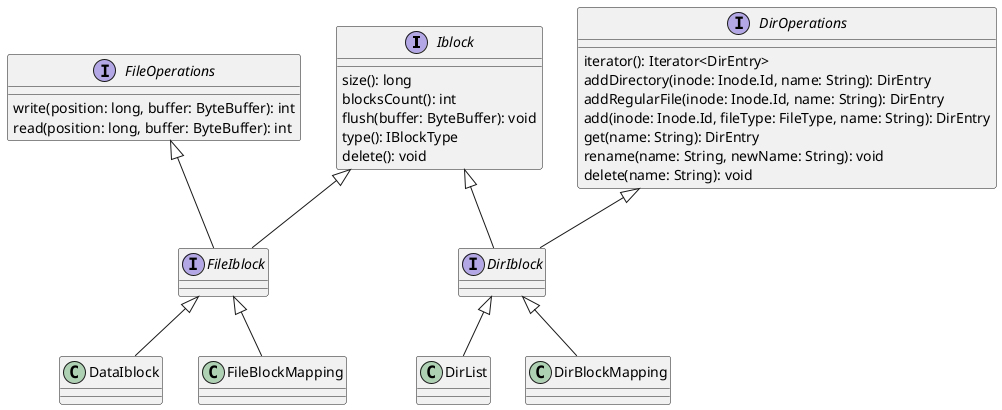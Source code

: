@startuml
'https://plantuml.com/class-diagram

interface Iblock {
    size(): long
    blocksCount(): int
    flush(buffer: ByteBuffer): void
    type(): IBlockType
    delete(): void
}
interface FileIblock
interface FileOperations {
    write(position: long, buffer: ByteBuffer): int
    read(position: long, buffer: ByteBuffer): int
}
interface DirIblock
interface DirOperations {
    iterator(): Iterator<DirEntry>
    addDirectory(inode: Inode.Id, name: String): DirEntry
    addRegularFile(inode: Inode.Id, name: String): DirEntry
    add(inode: Inode.Id, fileType: FileType, name: String): DirEntry
    get(name: String): DirEntry
    rename(name: String, newName: String): void
    delete(name: String): void
}

Iblock <|-- FileIblock
FileOperations <|-- FileIblock
Iblock <|-- DirIblock
DirOperations <|-- DirIblock

class DataIblock
class FileBlockMapping

class DirList
class DirBlockMapping

FileIblock <|-- DataIblock
FileIblock <|-- FileBlockMapping

DirIblock <|-- DirList
DirIblock <|-- DirBlockMapping

@enduml
